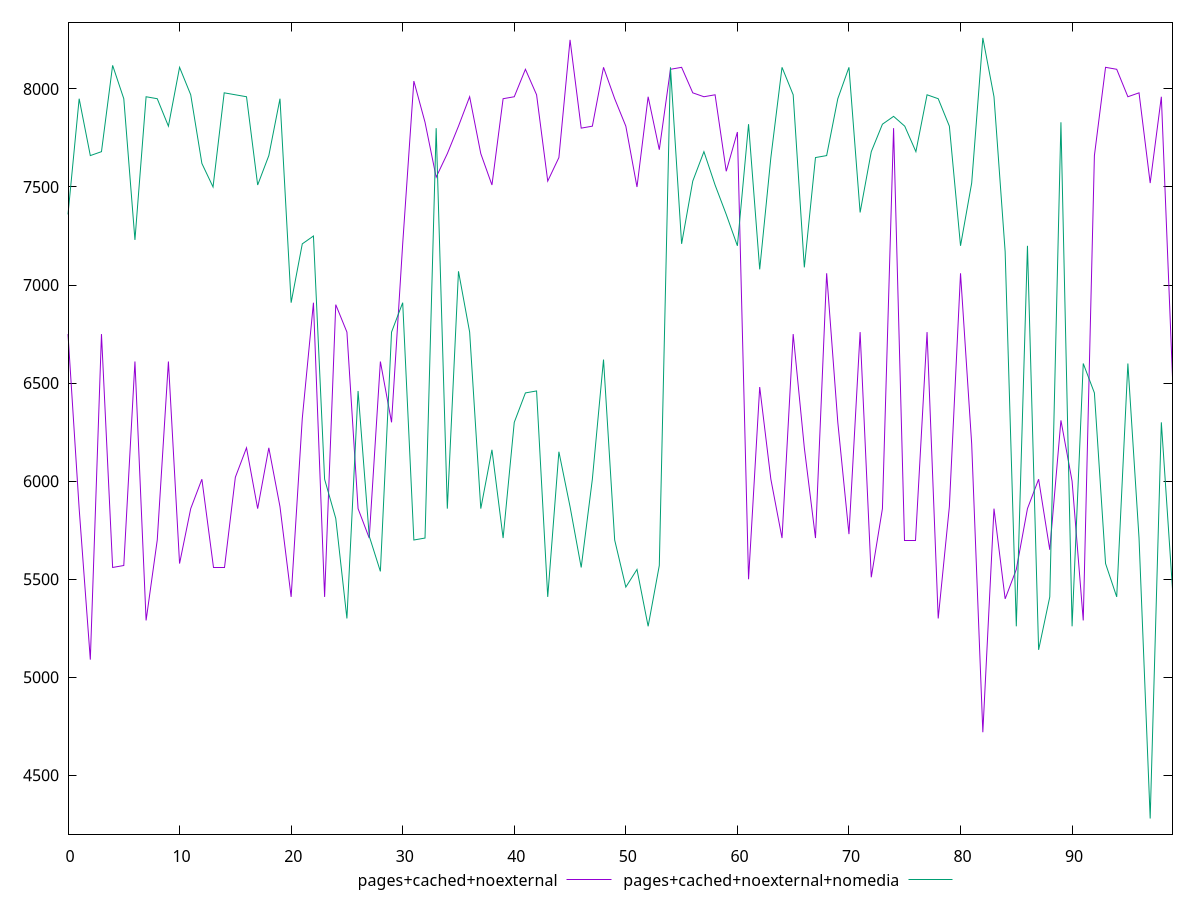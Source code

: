 reset

$pagesCachedNoexternal <<EOF
0 6750
1 5860
2 5090
3 6750
4 5560
5 5570
6 6610
7 5290
8 5700
9 6610
10 5580
11 5860
12 6010
13 5560
14 5560
15 6020
16 6170
17 5860
18 6170
19 5870
20 5410
21 6320
22 6910
23 5410
24 6900
25 6760
26 5860
27 5710
28 6610
29 6300
30 7210
31 8040
32 7830
33 7550
34 7670
35 7810
36 7960
37 7670
38 7510
39 7950
40 7960
41 8100
42 7970
43 7530
44 7650
45 8250
46 7800
47 7810
48 8110
49 7950
50 7810
51 7500
52 7960
53 7690
54 8100
55 8110
56 7980
57 7960
58 7970
59 7580
60 7780
61 5500
62 6480
63 6010
64 5710
65 6750
66 6170
67 5710
68 7060
69 6300
70 5730
71 6760
72 5510
73 5860
74 7800
75 5700
76 5700
77 6760
78 5300
79 5870
80 7060
81 6190
82 4720
83 5860
84 5400
85 5550
86 5860
87 6010
88 5650
89 6310
90 6000
91 5290
92 7660
93 8110
94 8100
95 7960
96 7980
97 7520
98 7960
99 6530
EOF

$pagesCachedNoexternalNomedia <<EOF
0 7360
1 7950
2 7660
3 7680
4 8120
5 7950
6 7230
7 7960
8 7950
9 7810
10 8110
11 7970
12 7620
13 7500
14 7980
15 7970
16 7960
17 7510
18 7660
19 7950
20 6910
21 7210
22 7250
23 6010
24 5810
25 5300
26 6460
27 5720
28 5540
29 6760
30 6910
31 5700
32 5710
33 7800
34 5860
35 7070
36 6760
37 5860
38 6160
39 5710
40 6300
41 6450
42 6460
43 5410
44 6150
45 5870
46 5560
47 6010
48 6620
49 5700
50 5460
51 5550
52 5260
53 5570
54 8110
55 7210
56 7530
57 7680
58 7510
59 7360
60 7200
61 7820
62 7080
63 7650
64 8110
65 7970
66 7090
67 7650
68 7660
69 7950
70 8110
71 7370
72 7680
73 7820
74 7860
75 7810
76 7680
77 7970
78 7950
79 7810
80 7200
81 7520
82 8260
83 7960
84 7170
85 5260
86 7200
87 5140
88 5410
89 7830
90 5260
91 6600
92 6450
93 5580
94 5410
95 6600
96 5710
97 4280
98 6300
99 5450
EOF

set key outside below
set xrange [0:99]
set yrange [4200.4:8339.6]
set trange [4200.4:8339.6]
set terminal svg size 640, 520 enhanced background rgb 'white'
set output "reprap/uses-http2/comparison/line/2_vs_3.svg"

plot $pagesCachedNoexternal title "pages+cached+noexternal" with line, \
     $pagesCachedNoexternalNomedia title "pages+cached+noexternal+nomedia" with line

reset
